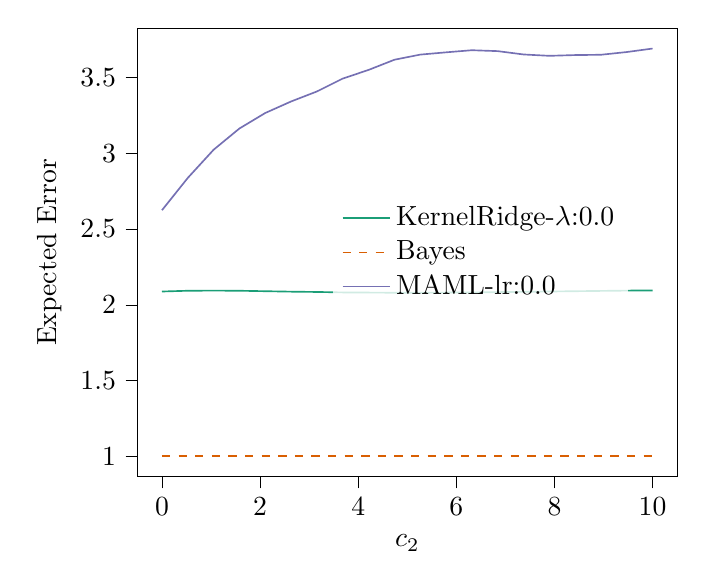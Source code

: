 % This file was created with tikzplotlib v0.10.1.
\begin{tikzpicture}

\definecolor{chocolate217952}{RGB}{217,95,2}
\definecolor{darkcyan27158119}{RGB}{27,158,119}
\definecolor{darkgray176}{RGB}{176,176,176}
\definecolor{lightslategray117112179}{RGB}{117,112,179}

\begin{axis}[
legend cell align={left},
legend style={fill opacity=0.8, draw opacity=1, text opacity=1, at={(0.91,0.5)}, anchor=east, draw=none},
tick align=outside,
tick pos=left,
x grid style={darkgray176},
xlabel={\(\displaystyle c_{2}\)},
xmin=-0.499, xmax=10.5,
xtick style={color=black},
y grid style={darkgray176},
ylabel={Expected Error},
ymin=0.868, ymax=3.824,
ytick style={color=black}
]
\addplot [semithick, darkcyan27158119]
table {%
0.001 2.088
0.527 2.093
1.054 2.094
1.58 2.093
2.106 2.09
2.632 2.087
3.159 2.085
3.685 2.082
4.211 2.081
4.737 2.08
5.264 2.08
5.79 2.081
6.316 2.082
6.842 2.084
7.369 2.086
7.895 2.088
8.421 2.09
8.947 2.092
9.474 2.094
10 2.095
};
\addlegendentry{KernelRidge-$\lambda$:0.0}
\addplot [semithick, chocolate217952, dashed]
table {%
0.001 1.002
0.527 1.002
1.054 1.002
1.58 1.002
2.106 1.002
2.632 1.002
3.159 1.002
3.685 1.002
4.211 1.002
4.737 1.002
5.264 1.002
5.79 1.002
6.316 1.002
6.842 1.002
7.369 1.002
7.895 1.002
8.421 1.002
8.947 1.002
9.474 1.002
10 1.002
};
\addlegendentry{Bayes}
\addplot [semithick, lightslategray117112179]
table {%
0.001 2.624
0.527 2.837
1.054 3.023
1.58 3.163
2.106 3.265
2.632 3.341
3.159 3.407
3.685 3.492
4.211 3.549
4.737 3.616
5.264 3.65
5.79 3.665
6.316 3.679
6.842 3.673
7.369 3.651
7.895 3.642
8.421 3.647
8.947 3.649
9.474 3.667
10 3.69
};
\addlegendentry{MAML-lr:0.0}
\end{axis}

\end{tikzpicture}
